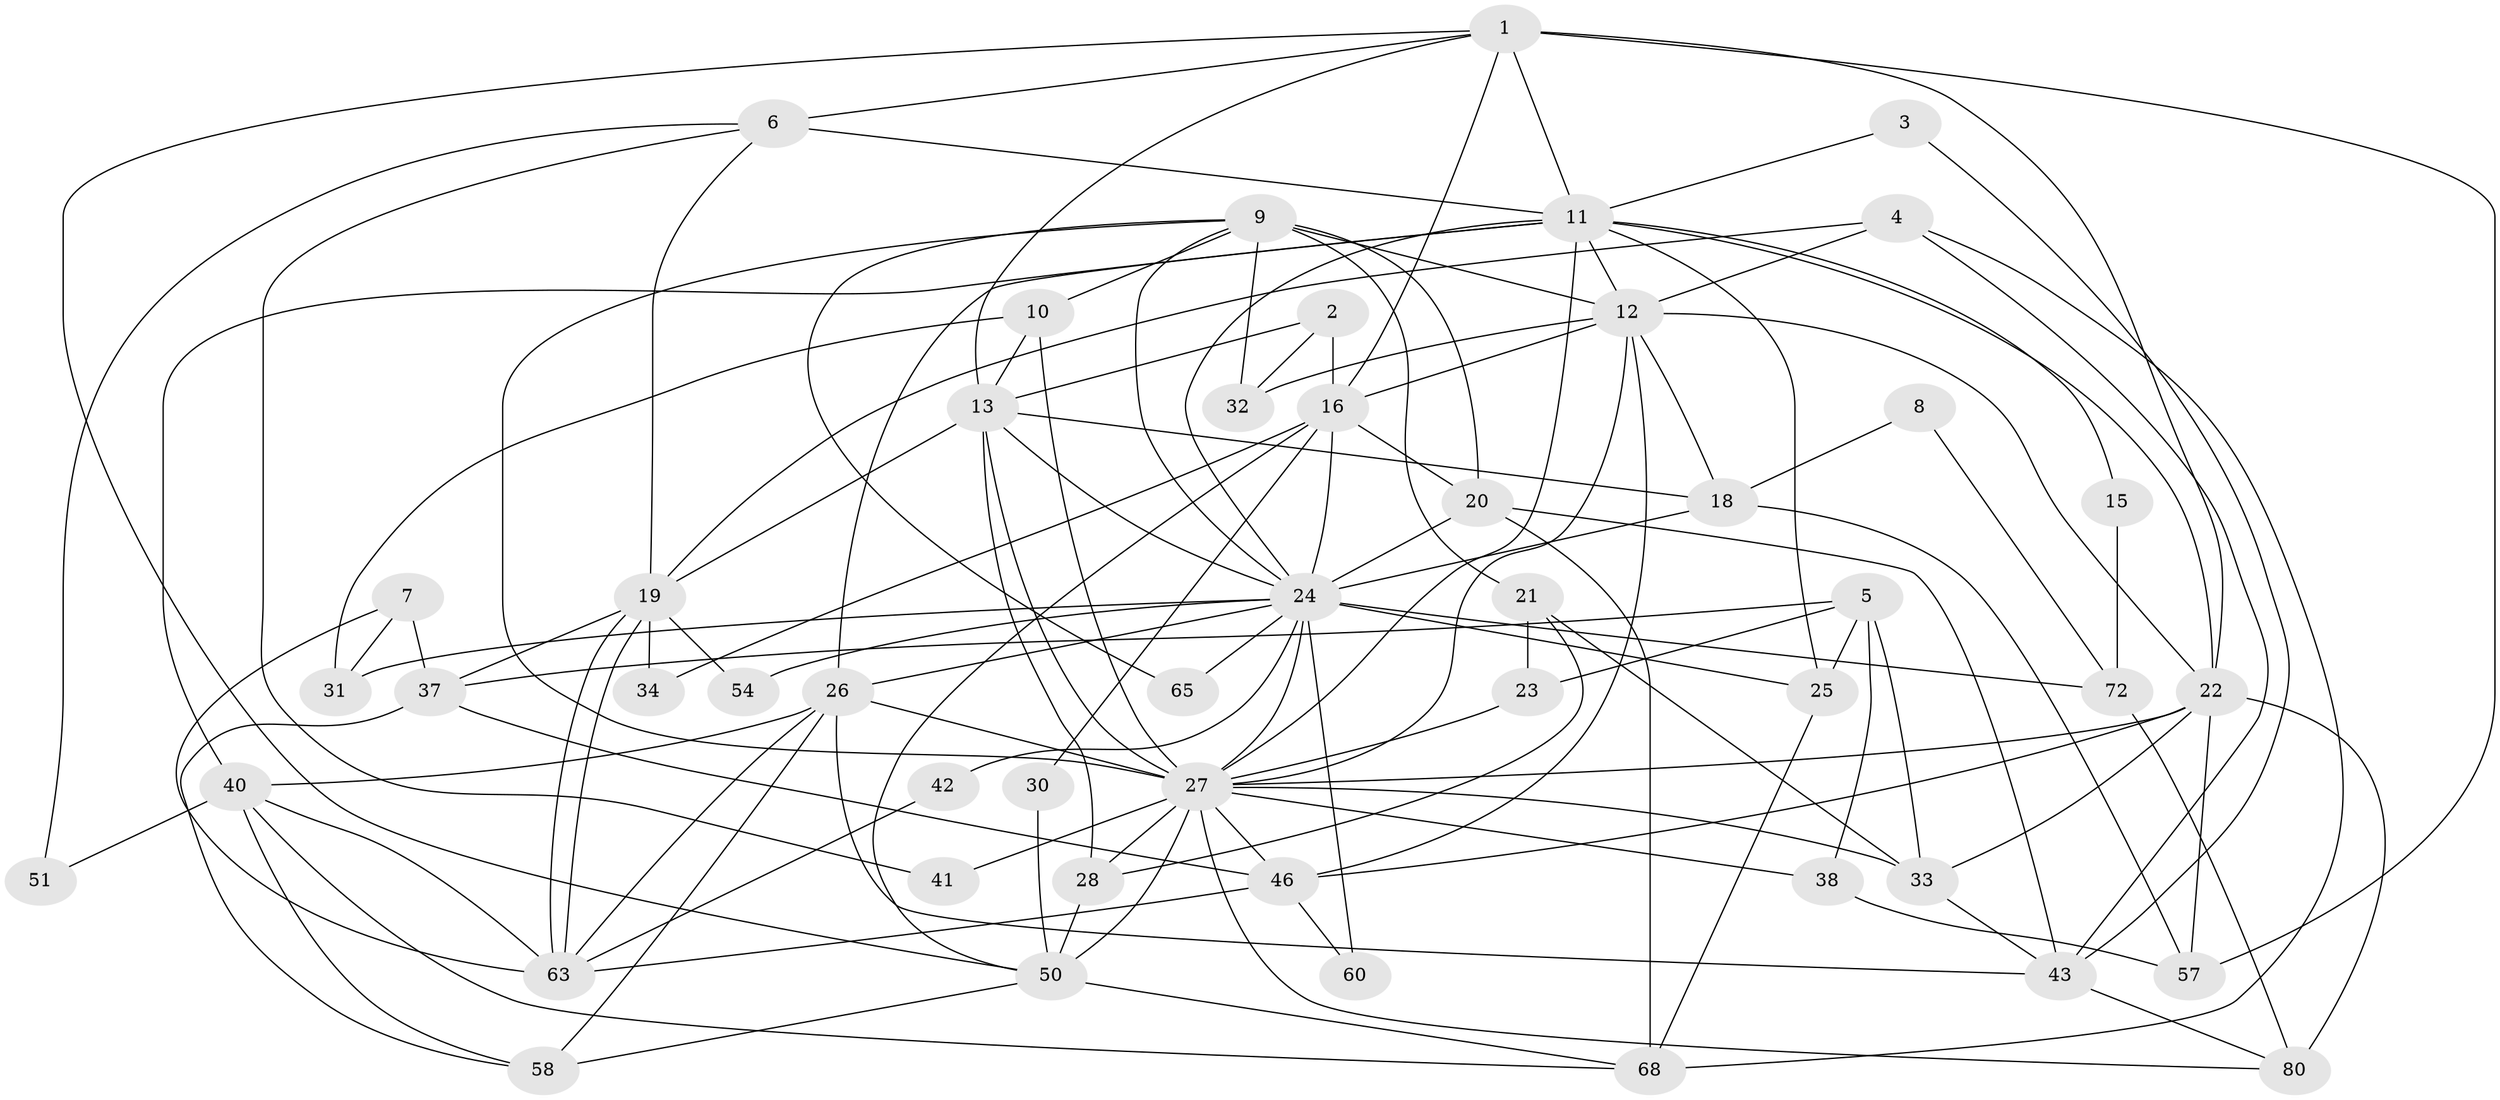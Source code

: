 // original degree distribution, {6: 0.10975609756097561, 3: 0.2682926829268293, 2: 0.17073170731707318, 4: 0.2073170731707317, 5: 0.18292682926829268, 8: 0.024390243902439025, 7: 0.036585365853658534}
// Generated by graph-tools (version 1.1) at 2025/18/03/04/25 18:18:48]
// undirected, 49 vertices, 124 edges
graph export_dot {
graph [start="1"]
  node [color=gray90,style=filled];
  1 [super="+53"];
  2;
  3;
  4;
  5;
  6 [super="+69"];
  7;
  8;
  9 [super="+36+56"];
  10 [super="+17"];
  11 [super="+55+67"];
  12 [super="+14"];
  13 [super="+71+45"];
  15;
  16;
  18 [super="+82"];
  19 [super="+39"];
  20;
  21 [super="+44"];
  22 [super="+48+66"];
  23;
  24 [super="+47+74"];
  25 [super="+70"];
  26 [super="+49"];
  27 [super="+62+52+29"];
  28;
  30;
  31;
  32;
  33;
  34;
  37;
  38;
  40 [super="+59"];
  41;
  42;
  43 [super="+61"];
  46 [super="+76"];
  50 [super="+77"];
  51;
  54;
  57;
  58;
  60;
  63;
  65;
  68;
  72;
  80;
  1 -- 22;
  1 -- 50;
  1 -- 11;
  1 -- 13;
  1 -- 6;
  1 -- 16;
  1 -- 57;
  2 -- 13;
  2 -- 16;
  2 -- 32;
  3 -- 43;
  3 -- 11;
  4 -- 19;
  4 -- 68;
  4 -- 43;
  4 -- 12;
  5 -- 33;
  5 -- 38;
  5 -- 23;
  5 -- 37;
  5 -- 25;
  6 -- 41;
  6 -- 11 [weight=2];
  6 -- 19;
  6 -- 51;
  7 -- 37;
  7 -- 63;
  7 -- 31;
  8 -- 72;
  8 -- 18;
  9 -- 24;
  9 -- 32;
  9 -- 21 [weight=2];
  9 -- 27;
  9 -- 65;
  9 -- 20;
  9 -- 10;
  9 -- 12;
  10 -- 27 [weight=2];
  10 -- 13;
  10 -- 31;
  11 -- 26;
  11 -- 25;
  11 -- 12;
  11 -- 15;
  11 -- 27;
  11 -- 22;
  11 -- 24;
  11 -- 40 [weight=2];
  12 -- 32;
  12 -- 27;
  12 -- 16;
  12 -- 18;
  12 -- 22;
  12 -- 46;
  13 -- 28;
  13 -- 19;
  13 -- 18;
  13 -- 27;
  13 -- 24;
  15 -- 72;
  16 -- 20;
  16 -- 30;
  16 -- 34;
  16 -- 50;
  16 -- 24;
  18 -- 57;
  18 -- 24;
  19 -- 37;
  19 -- 63;
  19 -- 63;
  19 -- 34;
  19 -- 54;
  20 -- 68;
  20 -- 43;
  20 -- 24;
  21 -- 33;
  21 -- 28;
  21 -- 23;
  22 -- 33;
  22 -- 80 [weight=2];
  22 -- 57;
  22 -- 46;
  22 -- 27;
  23 -- 27;
  24 -- 60 [weight=2];
  24 -- 65;
  24 -- 72;
  24 -- 54;
  24 -- 25;
  24 -- 26;
  24 -- 27;
  24 -- 31;
  24 -- 42;
  25 -- 68;
  26 -- 63;
  26 -- 58;
  26 -- 27;
  26 -- 40;
  26 -- 43;
  27 -- 33;
  27 -- 41;
  27 -- 50 [weight=2];
  27 -- 38;
  27 -- 80;
  27 -- 28;
  27 -- 46;
  28 -- 50;
  30 -- 50;
  33 -- 43;
  37 -- 58;
  37 -- 46;
  38 -- 57;
  40 -- 58;
  40 -- 68;
  40 -- 51;
  40 -- 63;
  42 -- 63;
  43 -- 80;
  46 -- 60;
  46 -- 63;
  50 -- 68;
  50 -- 58;
  72 -- 80;
}
